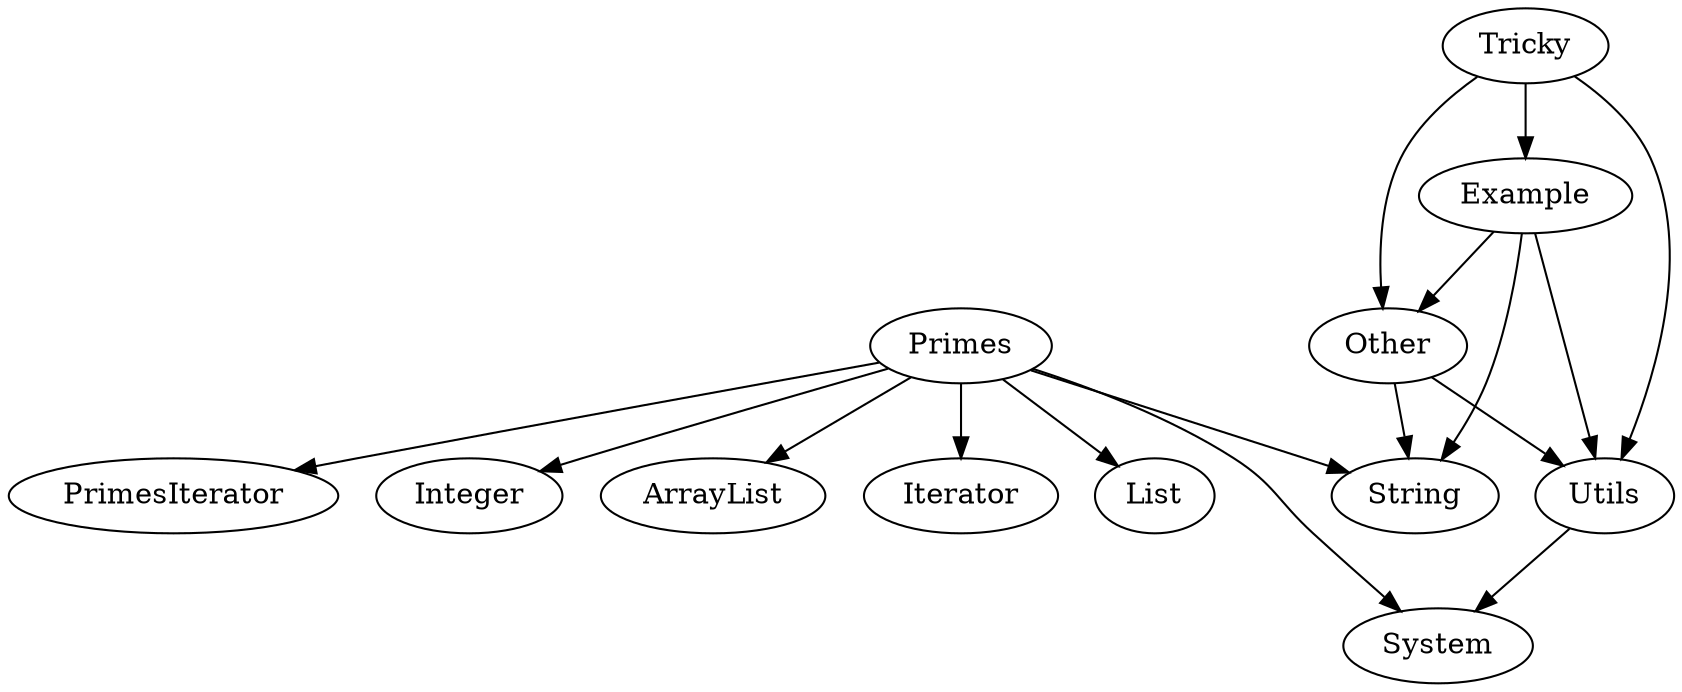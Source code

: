 digraph G {
Primes -> PrimesIterator
Primes -> Integer
Primes -> ArrayList
Primes -> Iterator
Primes -> List
Primes -> String
Primes -> System
Utils -> System
Other -> Utils
Other -> String
Example -> Utils
Example -> String
Example -> Other
Tricky -> Utils
Tricky -> Example
Tricky -> Other
}